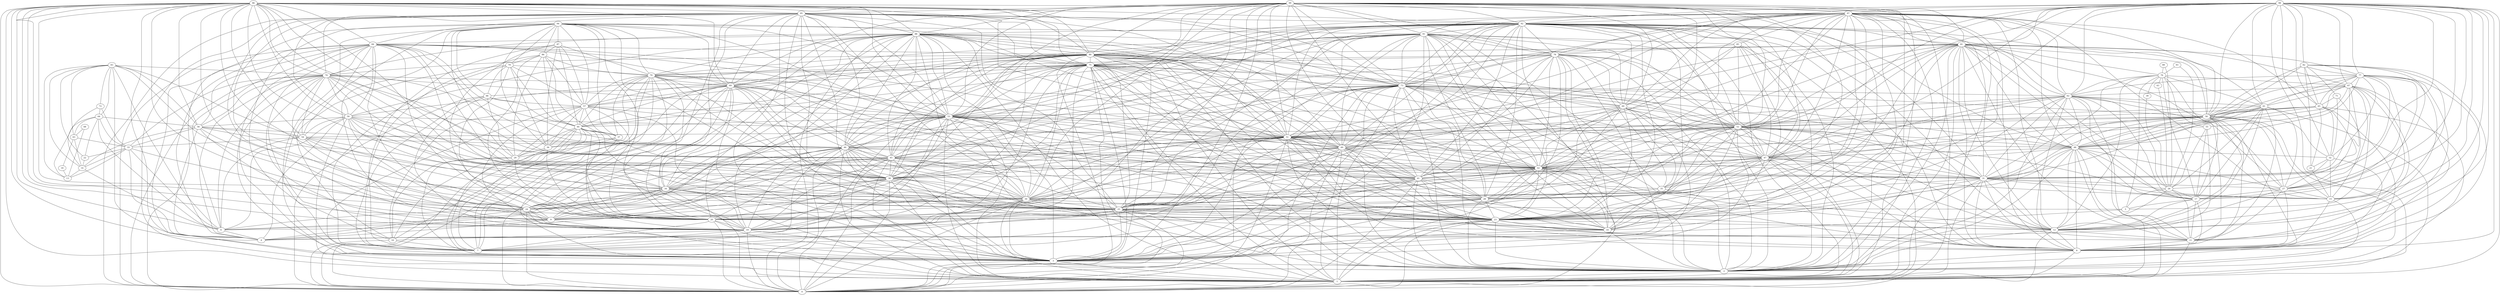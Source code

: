 digraph "sensornet-topology" {
label = "";
rankdir="BT";"0"->"1" [arrowhead = "both"] 
"0"->"3" [arrowhead = "both"] 
"0"->"16" [arrowhead = "both"] 
"0"->"19" [arrowhead = "both"] 
"0"->"20" [arrowhead = "both"] 
"0"->"23" [arrowhead = "both"] 
"0"->"24" [arrowhead = "both"] 
"0"->"25" [arrowhead = "both"] 
"0"->"30" [arrowhead = "both"] 
"0"->"34" [arrowhead = "both"] 
"0"->"38" [arrowhead = "both"] 
"0"->"41" [arrowhead = "both"] 
"0"->"42" [arrowhead = "both"] 
"0"->"44" [arrowhead = "both"] 
"0"->"45" [arrowhead = "both"] 
"0"->"46" [arrowhead = "both"] 
"0"->"49" [arrowhead = "both"] 
"0"->"51" [arrowhead = "both"] 
"0"->"53" [arrowhead = "both"] 
"0"->"66" [arrowhead = "both"] 
"0"->"69" [arrowhead = "both"] 
"0"->"70" [arrowhead = "both"] 
"0"->"73" [arrowhead = "both"] 
"0"->"74" [arrowhead = "both"] 
"0"->"75" [arrowhead = "both"] 
"0"->"80" [arrowhead = "both"] 
"0"->"84" [arrowhead = "both"] 
"0"->"88" [arrowhead = "both"] 
"0"->"91" [arrowhead = "both"] 
"0"->"92" [arrowhead = "both"] 
"0"->"94" [arrowhead = "both"] 
"0"->"95" [arrowhead = "both"] 
"0"->"96" [arrowhead = "both"] 
"0"->"99" [arrowhead = "both"] 
"1"->"2" [arrowhead = "both"] 
"1"->"3" [arrowhead = "both"] 
"1"->"8" [arrowhead = "both"] 
"1"->"9" [arrowhead = "both"] 
"1"->"11" [arrowhead = "both"] 
"1"->"12" [arrowhead = "both"] 
"1"->"23" [arrowhead = "both"] 
"1"->"25" [arrowhead = "both"] 
"1"->"30" [arrowhead = "both"] 
"1"->"31" [arrowhead = "both"] 
"1"->"34" [arrowhead = "both"] 
"1"->"38" [arrowhead = "both"] 
"1"->"42" [arrowhead = "both"] 
"1"->"45" [arrowhead = "both"] 
"1"->"46" [arrowhead = "both"] 
"1"->"47" [arrowhead = "both"] 
"1"->"48" [arrowhead = "both"] 
"1"->"49" [arrowhead = "both"] 
"1"->"52" [arrowhead = "both"] 
"1"->"53" [arrowhead = "both"] 
"1"->"58" [arrowhead = "both"] 
"1"->"59" [arrowhead = "both"] 
"1"->"61" [arrowhead = "both"] 
"1"->"62" [arrowhead = "both"] 
"1"->"73" [arrowhead = "both"] 
"1"->"75" [arrowhead = "both"] 
"1"->"80" [arrowhead = "both"] 
"1"->"81" [arrowhead = "both"] 
"1"->"84" [arrowhead = "both"] 
"1"->"88" [arrowhead = "both"] 
"1"->"92" [arrowhead = "both"] 
"1"->"95" [arrowhead = "both"] 
"1"->"96" [arrowhead = "both"] 
"1"->"97" [arrowhead = "both"] 
"1"->"98" [arrowhead = "both"] 
"1"->"99" [arrowhead = "both"] 
"2"->"3" [arrowhead = "both"] 
"2"->"8" [arrowhead = "both"] 
"2"->"10" [arrowhead = "both"] 
"2"->"12" [arrowhead = "both"] 
"2"->"15" [arrowhead = "both"] 
"2"->"23" [arrowhead = "both"] 
"2"->"25" [arrowhead = "both"] 
"2"->"28" [arrowhead = "both"] 
"2"->"30" [arrowhead = "both"] 
"2"->"31" [arrowhead = "both"] 
"2"->"35" [arrowhead = "both"] 
"2"->"41" [arrowhead = "both"] 
"2"->"42" [arrowhead = "both"] 
"2"->"47" [arrowhead = "both"] 
"2"->"48" [arrowhead = "both"] 
"2"->"49" [arrowhead = "both"] 
"2"->"51" [arrowhead = "both"] 
"2"->"53" [arrowhead = "both"] 
"2"->"58" [arrowhead = "both"] 
"2"->"60" [arrowhead = "both"] 
"2"->"62" [arrowhead = "both"] 
"2"->"65" [arrowhead = "both"] 
"2"->"73" [arrowhead = "both"] 
"2"->"75" [arrowhead = "both"] 
"2"->"78" [arrowhead = "both"] 
"2"->"80" [arrowhead = "both"] 
"2"->"81" [arrowhead = "both"] 
"2"->"85" [arrowhead = "both"] 
"2"->"91" [arrowhead = "both"] 
"2"->"92" [arrowhead = "both"] 
"2"->"97" [arrowhead = "both"] 
"2"->"98" [arrowhead = "both"] 
"2"->"99" [arrowhead = "both"] 
"3"->"7" [arrowhead = "both"] 
"3"->"10" [arrowhead = "both"] 
"3"->"19" [arrowhead = "both"] 
"3"->"20" [arrowhead = "both"] 
"3"->"23" [arrowhead = "both"] 
"3"->"24" [arrowhead = "both"] 
"3"->"25" [arrowhead = "both"] 
"3"->"28" [arrowhead = "both"] 
"3"->"30" [arrowhead = "both"] 
"3"->"34" [arrowhead = "both"] 
"3"->"38" [arrowhead = "both"] 
"3"->"41" [arrowhead = "both"] 
"3"->"42" [arrowhead = "both"] 
"3"->"44" [arrowhead = "both"] 
"3"->"45" [arrowhead = "both"] 
"3"->"46" [arrowhead = "both"] 
"3"->"49" [arrowhead = "both"] 
"3"->"51" [arrowhead = "both"] 
"3"->"52" [arrowhead = "both"] 
"3"->"57" [arrowhead = "both"] 
"3"->"60" [arrowhead = "both"] 
"3"->"69" [arrowhead = "both"] 
"3"->"70" [arrowhead = "both"] 
"3"->"73" [arrowhead = "both"] 
"3"->"74" [arrowhead = "both"] 
"3"->"75" [arrowhead = "both"] 
"3"->"78" [arrowhead = "both"] 
"3"->"80" [arrowhead = "both"] 
"3"->"84" [arrowhead = "both"] 
"3"->"88" [arrowhead = "both"] 
"3"->"91" [arrowhead = "both"] 
"3"->"92" [arrowhead = "both"] 
"3"->"94" [arrowhead = "both"] 
"3"->"95" [arrowhead = "both"] 
"3"->"96" [arrowhead = "both"] 
"3"->"99" [arrowhead = "both"] 
"4"->"5" [arrowhead = "both"] 
"4"->"6" [arrowhead = "both"] 
"4"->"9" [arrowhead = "both"] 
"4"->"24" [arrowhead = "both"] 
"4"->"33" [arrowhead = "both"] 
"4"->"34" [arrowhead = "both"] 
"4"->"46" [arrowhead = "both"] 
"4"->"55" [arrowhead = "both"] 
"4"->"56" [arrowhead = "both"] 
"4"->"59" [arrowhead = "both"] 
"4"->"74" [arrowhead = "both"] 
"4"->"83" [arrowhead = "both"] 
"4"->"84" [arrowhead = "both"] 
"4"->"96" [arrowhead = "both"] 
"5"->"17" [arrowhead = "both"] 
"5"->"26" [arrowhead = "both"] 
"5"->"54" [arrowhead = "both"] 
"5"->"67" [arrowhead = "both"] 
"5"->"76" [arrowhead = "both"] 
"6"->"9" [arrowhead = "both"] 
"6"->"14" [arrowhead = "both"] 
"6"->"24" [arrowhead = "both"] 
"6"->"33" [arrowhead = "both"] 
"6"->"34" [arrowhead = "both"] 
"6"->"46" [arrowhead = "both"] 
"6"->"54" [arrowhead = "both"] 
"6"->"59" [arrowhead = "both"] 
"6"->"64" [arrowhead = "both"] 
"6"->"74" [arrowhead = "both"] 
"6"->"83" [arrowhead = "both"] 
"6"->"84" [arrowhead = "both"] 
"6"->"96" [arrowhead = "both"] 
"7"->"16" [arrowhead = "both"] 
"7"->"19" [arrowhead = "both"] 
"7"->"20" [arrowhead = "both"] 
"7"->"25" [arrowhead = "both"] 
"7"->"29" [arrowhead = "both"] 
"7"->"36" [arrowhead = "both"] 
"7"->"37" [arrowhead = "both"] 
"7"->"41" [arrowhead = "both"] 
"7"->"44" [arrowhead = "both"] 
"7"->"53" [arrowhead = "both"] 
"7"->"66" [arrowhead = "both"] 
"7"->"69" [arrowhead = "both"] 
"7"->"70" [arrowhead = "both"] 
"7"->"75" [arrowhead = "both"] 
"7"->"79" [arrowhead = "both"] 
"7"->"86" [arrowhead = "both"] 
"7"->"87" [arrowhead = "both"] 
"7"->"91" [arrowhead = "both"] 
"7"->"94" [arrowhead = "both"] 
"8"->"11" [arrowhead = "both"] 
"8"->"12" [arrowhead = "both"] 
"8"->"15" [arrowhead = "both"] 
"8"->"17" [arrowhead = "both"] 
"8"->"23" [arrowhead = "both"] 
"8"->"27" [arrowhead = "both"] 
"8"->"31" [arrowhead = "both"] 
"8"->"32" [arrowhead = "both"] 
"8"->"42" [arrowhead = "both"] 
"8"->"47" [arrowhead = "both"] 
"8"->"48" [arrowhead = "both"] 
"8"->"51" [arrowhead = "both"] 
"8"->"52" [arrowhead = "both"] 
"8"->"61" [arrowhead = "both"] 
"8"->"62" [arrowhead = "both"] 
"8"->"65" [arrowhead = "both"] 
"8"->"67" [arrowhead = "both"] 
"8"->"73" [arrowhead = "both"] 
"8"->"77" [arrowhead = "both"] 
"8"->"81" [arrowhead = "both"] 
"8"->"82" [arrowhead = "both"] 
"8"->"92" [arrowhead = "both"] 
"8"->"97" [arrowhead = "both"] 
"8"->"98" [arrowhead = "both"] 
"9"->"24" [arrowhead = "both"] 
"9"->"30" [arrowhead = "both"] 
"9"->"34" [arrowhead = "both"] 
"9"->"38" [arrowhead = "both"] 
"9"->"45" [arrowhead = "both"] 
"9"->"46" [arrowhead = "both"] 
"9"->"51" [arrowhead = "both"] 
"9"->"54" [arrowhead = "both"] 
"9"->"56" [arrowhead = "both"] 
"9"->"74" [arrowhead = "both"] 
"9"->"80" [arrowhead = "both"] 
"9"->"84" [arrowhead = "both"] 
"9"->"88" [arrowhead = "both"] 
"9"->"95" [arrowhead = "both"] 
"9"->"96" [arrowhead = "both"] 
"10"->"23" [arrowhead = "both"] 
"10"->"25" [arrowhead = "both"] 
"10"->"28" [arrowhead = "both"] 
"10"->"35" [arrowhead = "both"] 
"10"->"41" [arrowhead = "both"] 
"10"->"42" [arrowhead = "both"] 
"10"->"47" [arrowhead = "both"] 
"10"->"49" [arrowhead = "both"] 
"10"->"52" [arrowhead = "both"] 
"10"->"53" [arrowhead = "both"] 
"10"->"73" [arrowhead = "both"] 
"10"->"75" [arrowhead = "both"] 
"10"->"78" [arrowhead = "both"] 
"10"->"85" [arrowhead = "both"] 
"10"->"91" [arrowhead = "both"] 
"10"->"92" [arrowhead = "both"] 
"10"->"97" [arrowhead = "both"] 
"10"->"99" [arrowhead = "both"] 
"11"->"12" [arrowhead = "both"] 
"11"->"17" [arrowhead = "both"] 
"11"->"26" [arrowhead = "both"] 
"11"->"27" [arrowhead = "both"] 
"11"->"31" [arrowhead = "both"] 
"11"->"48" [arrowhead = "both"] 
"11"->"51" [arrowhead = "both"] 
"11"->"58" [arrowhead = "both"] 
"11"->"62" [arrowhead = "both"] 
"11"->"67" [arrowhead = "both"] 
"11"->"76" [arrowhead = "both"] 
"11"->"77" [arrowhead = "both"] 
"11"->"81" [arrowhead = "both"] 
"11"->"98" [arrowhead = "both"] 
"12"->"17" [arrowhead = "both"] 
"12"->"23" [arrowhead = "both"] 
"12"->"26" [arrowhead = "both"] 
"12"->"27" [arrowhead = "both"] 
"12"->"31" [arrowhead = "both"] 
"12"->"42" [arrowhead = "both"] 
"12"->"47" [arrowhead = "both"] 
"12"->"48" [arrowhead = "both"] 
"12"->"51" [arrowhead = "both"] 
"12"->"52" [arrowhead = "both"] 
"12"->"58" [arrowhead = "both"] 
"12"->"61" [arrowhead = "both"] 
"12"->"67" [arrowhead = "both"] 
"12"->"73" [arrowhead = "both"] 
"12"->"76" [arrowhead = "both"] 
"12"->"77" [arrowhead = "both"] 
"12"->"81" [arrowhead = "both"] 
"12"->"92" [arrowhead = "both"] 
"12"->"97" [arrowhead = "both"] 
"12"->"98" [arrowhead = "both"] 
"13"->"14" [arrowhead = "both"] 
"13"->"18" [arrowhead = "both"] 
"13"->"33" [arrowhead = "both"] 
"13"->"64" [arrowhead = "both"] 
"13"->"68" [arrowhead = "both"] 
"13"->"83" [arrowhead = "both"] 
"14"->"22" [arrowhead = "both"] 
"14"->"33" [arrowhead = "both"] 
"14"->"56" [arrowhead = "both"] 
"14"->"63" [arrowhead = "both"] 
"14"->"72" [arrowhead = "both"] 
"14"->"83" [arrowhead = "both"] 
"15"->"21" [arrowhead = "both"] 
"15"->"27" [arrowhead = "both"] 
"15"->"32" [arrowhead = "both"] 
"15"->"47" [arrowhead = "both"] 
"15"->"48" [arrowhead = "both"] 
"15"->"52" [arrowhead = "both"] 
"15"->"58" [arrowhead = "both"] 
"15"->"71" [arrowhead = "both"] 
"15"->"77" [arrowhead = "both"] 
"15"->"82" [arrowhead = "both"] 
"15"->"97" [arrowhead = "both"] 
"15"->"98" [arrowhead = "both"] 
"16"->"19" [arrowhead = "both"] 
"16"->"29" [arrowhead = "both"] 
"16"->"44" [arrowhead = "both"] 
"16"->"57" [arrowhead = "both"] 
"16"->"69" [arrowhead = "both"] 
"16"->"79" [arrowhead = "both"] 
"16"->"94" [arrowhead = "both"] 
"17"->"26" [arrowhead = "both"] 
"17"->"27" [arrowhead = "both"] 
"17"->"31" [arrowhead = "both"] 
"17"->"48" [arrowhead = "both"] 
"17"->"55" [arrowhead = "both"] 
"17"->"58" [arrowhead = "both"] 
"17"->"61" [arrowhead = "both"] 
"17"->"62" [arrowhead = "both"] 
"17"->"76" [arrowhead = "both"] 
"17"->"77" [arrowhead = "both"] 
"17"->"81" [arrowhead = "both"] 
"17"->"98" [arrowhead = "both"] 
"18"->"63" [arrowhead = "both"] 
"19"->"20" [arrowhead = "both"] 
"19"->"24" [arrowhead = "both"] 
"19"->"25" [arrowhead = "both"] 
"19"->"30" [arrowhead = "both"] 
"19"->"34" [arrowhead = "both"] 
"19"->"38" [arrowhead = "both"] 
"19"->"44" [arrowhead = "both"] 
"19"->"45" [arrowhead = "both"] 
"19"->"46" [arrowhead = "both"] 
"19"->"49" [arrowhead = "both"] 
"19"->"53" [arrowhead = "both"] 
"19"->"57" [arrowhead = "both"] 
"19"->"66" [arrowhead = "both"] 
"19"->"70" [arrowhead = "both"] 
"19"->"74" [arrowhead = "both"] 
"19"->"75" [arrowhead = "both"] 
"19"->"80" [arrowhead = "both"] 
"19"->"84" [arrowhead = "both"] 
"19"->"88" [arrowhead = "both"] 
"19"->"94" [arrowhead = "both"] 
"19"->"95" [arrowhead = "both"] 
"19"->"96" [arrowhead = "both"] 
"19"->"99" [arrowhead = "both"] 
"20"->"25" [arrowhead = "both"] 
"20"->"28" [arrowhead = "both"] 
"20"->"29" [arrowhead = "both"] 
"20"->"36" [arrowhead = "both"] 
"20"->"37" [arrowhead = "both"] 
"20"->"38" [arrowhead = "both"] 
"20"->"41" [arrowhead = "both"] 
"20"->"44" [arrowhead = "both"] 
"20"->"53" [arrowhead = "both"] 
"20"->"57" [arrowhead = "both"] 
"20"->"69" [arrowhead = "both"] 
"20"->"75" [arrowhead = "both"] 
"20"->"78" [arrowhead = "both"] 
"20"->"79" [arrowhead = "both"] 
"20"->"86" [arrowhead = "both"] 
"20"->"87" [arrowhead = "both"] 
"20"->"88" [arrowhead = "both"] 
"20"->"91" [arrowhead = "both"] 
"20"->"94" [arrowhead = "both"] 
"21"->"32" [arrowhead = "both"] 
"21"->"65" [arrowhead = "both"] 
"21"->"82" [arrowhead = "both"] 
"22"->"33" [arrowhead = "both"] 
"22"->"64" [arrowhead = "both"] 
"22"->"83" [arrowhead = "both"] 
"23"->"25" [arrowhead = "both"] 
"23"->"28" [arrowhead = "both"] 
"23"->"30" [arrowhead = "both"] 
"23"->"31" [arrowhead = "both"] 
"23"->"38" [arrowhead = "both"] 
"23"->"41" [arrowhead = "both"] 
"23"->"42" [arrowhead = "both"] 
"23"->"45" [arrowhead = "both"] 
"23"->"46" [arrowhead = "both"] 
"23"->"47" [arrowhead = "both"] 
"23"->"48" [arrowhead = "both"] 
"23"->"49" [arrowhead = "both"] 
"23"->"51" [arrowhead = "both"] 
"23"->"52" [arrowhead = "both"] 
"23"->"53" [arrowhead = "both"] 
"23"->"58" [arrowhead = "both"] 
"23"->"60" [arrowhead = "both"] 
"23"->"62" [arrowhead = "both"] 
"23"->"75" [arrowhead = "both"] 
"23"->"78" [arrowhead = "both"] 
"23"->"80" [arrowhead = "both"] 
"23"->"81" [arrowhead = "both"] 
"23"->"88" [arrowhead = "both"] 
"23"->"91" [arrowhead = "both"] 
"23"->"92" [arrowhead = "both"] 
"23"->"95" [arrowhead = "both"] 
"23"->"96" [arrowhead = "both"] 
"23"->"97" [arrowhead = "both"] 
"23"->"98" [arrowhead = "both"] 
"23"->"99" [arrowhead = "both"] 
"24"->"30" [arrowhead = "both"] 
"24"->"33" [arrowhead = "both"] 
"24"->"34" [arrowhead = "both"] 
"24"->"38" [arrowhead = "both"] 
"24"->"45" [arrowhead = "both"] 
"24"->"46" [arrowhead = "both"] 
"24"->"53" [arrowhead = "both"] 
"24"->"54" [arrowhead = "both"] 
"24"->"56" [arrowhead = "both"] 
"24"->"59" [arrowhead = "both"] 
"24"->"69" [arrowhead = "both"] 
"24"->"80" [arrowhead = "both"] 
"24"->"83" [arrowhead = "both"] 
"24"->"84" [arrowhead = "both"] 
"24"->"88" [arrowhead = "both"] 
"24"->"95" [arrowhead = "both"] 
"24"->"96" [arrowhead = "both"] 
"25"->"28" [arrowhead = "both"] 
"25"->"30" [arrowhead = "both"] 
"25"->"38" [arrowhead = "both"] 
"25"->"41" [arrowhead = "both"] 
"25"->"42" [arrowhead = "both"] 
"25"->"44" [arrowhead = "both"] 
"25"->"45" [arrowhead = "both"] 
"25"->"46" [arrowhead = "both"] 
"25"->"49" [arrowhead = "both"] 
"25"->"51" [arrowhead = "both"] 
"25"->"52" [arrowhead = "both"] 
"25"->"53" [arrowhead = "both"] 
"25"->"57" [arrowhead = "both"] 
"25"->"60" [arrowhead = "both"] 
"25"->"69" [arrowhead = "both"] 
"25"->"70" [arrowhead = "both"] 
"25"->"73" [arrowhead = "both"] 
"25"->"78" [arrowhead = "both"] 
"25"->"80" [arrowhead = "both"] 
"25"->"88" [arrowhead = "both"] 
"25"->"91" [arrowhead = "both"] 
"25"->"92" [arrowhead = "both"] 
"25"->"94" [arrowhead = "both"] 
"25"->"95" [arrowhead = "both"] 
"25"->"96" [arrowhead = "both"] 
"25"->"99" [arrowhead = "both"] 
"26"->"31" [arrowhead = "both"] 
"26"->"39" [arrowhead = "both"] 
"26"->"43" [arrowhead = "both"] 
"26"->"55" [arrowhead = "both"] 
"26"->"61" [arrowhead = "both"] 
"26"->"62" [arrowhead = "both"] 
"26"->"67" [arrowhead = "both"] 
"26"->"81" [arrowhead = "both"] 
"26"->"89" [arrowhead = "both"] 
"26"->"93" [arrowhead = "both"] 
"27"->"31" [arrowhead = "both"] 
"27"->"32" [arrowhead = "both"] 
"27"->"48" [arrowhead = "both"] 
"27"->"58" [arrowhead = "both"] 
"27"->"61" [arrowhead = "both"] 
"27"->"62" [arrowhead = "both"] 
"27"->"65" [arrowhead = "both"] 
"27"->"67" [arrowhead = "both"] 
"27"->"81" [arrowhead = "both"] 
"27"->"82" [arrowhead = "both"] 
"27"->"98" [arrowhead = "both"] 
"28"->"35" [arrowhead = "both"] 
"28"->"41" [arrowhead = "both"] 
"28"->"42" [arrowhead = "both"] 
"28"->"47" [arrowhead = "both"] 
"28"->"49" [arrowhead = "both"] 
"28"->"52" [arrowhead = "both"] 
"28"->"53" [arrowhead = "both"] 
"28"->"60" [arrowhead = "both"] 
"28"->"70" [arrowhead = "both"] 
"28"->"73" [arrowhead = "both"] 
"28"->"75" [arrowhead = "both"] 
"28"->"85" [arrowhead = "both"] 
"28"->"91" [arrowhead = "both"] 
"28"->"92" [arrowhead = "both"] 
"28"->"97" [arrowhead = "both"] 
"28"->"99" [arrowhead = "both"] 
"29"->"36" [arrowhead = "both"] 
"29"->"44" [arrowhead = "both"] 
"29"->"57" [arrowhead = "both"] 
"29"->"66" [arrowhead = "both"] 
"29"->"70" [arrowhead = "both"] 
"29"->"86" [arrowhead = "both"] 
"29"->"94" [arrowhead = "both"] 
"30"->"31" [arrowhead = "both"] 
"30"->"34" [arrowhead = "both"] 
"30"->"38" [arrowhead = "both"] 
"30"->"42" [arrowhead = "both"] 
"30"->"45" [arrowhead = "both"] 
"30"->"46" [arrowhead = "both"] 
"30"->"47" [arrowhead = "both"] 
"30"->"49" [arrowhead = "both"] 
"30"->"51" [arrowhead = "both"] 
"30"->"52" [arrowhead = "both"] 
"30"->"53" [arrowhead = "both"] 
"30"->"59" [arrowhead = "both"] 
"30"->"69" [arrowhead = "both"] 
"30"->"73" [arrowhead = "both"] 
"30"->"74" [arrowhead = "both"] 
"30"->"75" [arrowhead = "both"] 
"30"->"81" [arrowhead = "both"] 
"30"->"84" [arrowhead = "both"] 
"30"->"88" [arrowhead = "both"] 
"30"->"92" [arrowhead = "both"] 
"30"->"95" [arrowhead = "both"] 
"30"->"96" [arrowhead = "both"] 
"30"->"97" [arrowhead = "both"] 
"30"->"99" [arrowhead = "both"] 
"31"->"42" [arrowhead = "both"] 
"31"->"46" [arrowhead = "both"] 
"31"->"47" [arrowhead = "both"] 
"31"->"48" [arrowhead = "both"] 
"31"->"51" [arrowhead = "both"] 
"31"->"52" [arrowhead = "both"] 
"31"->"58" [arrowhead = "both"] 
"31"->"61" [arrowhead = "both"] 
"31"->"62" [arrowhead = "both"] 
"31"->"67" [arrowhead = "both"] 
"31"->"73" [arrowhead = "both"] 
"31"->"76" [arrowhead = "both"] 
"31"->"77" [arrowhead = "both"] 
"31"->"80" [arrowhead = "both"] 
"31"->"92" [arrowhead = "both"] 
"31"->"96" [arrowhead = "both"] 
"31"->"97" [arrowhead = "both"] 
"31"->"98" [arrowhead = "both"] 
"32"->"48" [arrowhead = "both"] 
"32"->"58" [arrowhead = "both"] 
"32"->"65" [arrowhead = "both"] 
"32"->"71" [arrowhead = "both"] 
"32"->"77" [arrowhead = "both"] 
"32"->"98" [arrowhead = "both"] 
"33"->"54" [arrowhead = "both"] 
"33"->"56" [arrowhead = "both"] 
"33"->"63" [arrowhead = "both"] 
"33"->"64" [arrowhead = "both"] 
"33"->"72" [arrowhead = "both"] 
"33"->"74" [arrowhead = "both"] 
"34"->"38" [arrowhead = "both"] 
"34"->"45" [arrowhead = "both"] 
"34"->"46" [arrowhead = "both"] 
"34"->"51" [arrowhead = "both"] 
"34"->"53" [arrowhead = "both"] 
"34"->"54" [arrowhead = "both"] 
"34"->"56" [arrowhead = "both"] 
"34"->"59" [arrowhead = "both"] 
"34"->"69" [arrowhead = "both"] 
"34"->"74" [arrowhead = "both"] 
"34"->"80" [arrowhead = "both"] 
"34"->"88" [arrowhead = "both"] 
"34"->"95" [arrowhead = "both"] 
"34"->"96" [arrowhead = "both"] 
"35"->"41" [arrowhead = "both"] 
"35"->"47" [arrowhead = "both"] 
"35"->"52" [arrowhead = "both"] 
"35"->"60" [arrowhead = "both"] 
"35"->"78" [arrowhead = "both"] 
"35"->"91" [arrowhead = "both"] 
"35"->"97" [arrowhead = "both"] 
"36"->"37" [arrowhead = "both"] 
"36"->"44" [arrowhead = "both"] 
"36"->"57" [arrowhead = "both"] 
"36"->"70" [arrowhead = "both"] 
"36"->"79" [arrowhead = "both"] 
"36"->"87" [arrowhead = "both"] 
"36"->"94" [arrowhead = "both"] 
"37"->"44" [arrowhead = "both"] 
"37"->"57" [arrowhead = "both"] 
"37"->"70" [arrowhead = "both"] 
"37"->"86" [arrowhead = "both"] 
"37"->"94" [arrowhead = "both"] 
"38"->"42" [arrowhead = "both"] 
"38"->"45" [arrowhead = "both"] 
"38"->"46" [arrowhead = "both"] 
"38"->"49" [arrowhead = "both"] 
"38"->"51" [arrowhead = "both"] 
"38"->"53" [arrowhead = "both"] 
"38"->"59" [arrowhead = "both"] 
"38"->"69" [arrowhead = "both"] 
"38"->"70" [arrowhead = "both"] 
"38"->"73" [arrowhead = "both"] 
"38"->"74" [arrowhead = "both"] 
"38"->"75" [arrowhead = "both"] 
"38"->"80" [arrowhead = "both"] 
"38"->"84" [arrowhead = "both"] 
"38"->"92" [arrowhead = "both"] 
"38"->"95" [arrowhead = "both"] 
"38"->"96" [arrowhead = "both"] 
"38"->"99" [arrowhead = "both"] 
"39"->"76" [arrowhead = "both"] 
"41"->"42" [arrowhead = "both"] 
"41"->"44" [arrowhead = "both"] 
"41"->"47" [arrowhead = "both"] 
"41"->"49" [arrowhead = "both"] 
"41"->"52" [arrowhead = "both"] 
"41"->"53" [arrowhead = "both"] 
"41"->"57" [arrowhead = "both"] 
"41"->"60" [arrowhead = "both"] 
"41"->"70" [arrowhead = "both"] 
"41"->"73" [arrowhead = "both"] 
"41"->"75" [arrowhead = "both"] 
"41"->"78" [arrowhead = "both"] 
"41"->"85" [arrowhead = "both"] 
"41"->"92" [arrowhead = "both"] 
"41"->"94" [arrowhead = "both"] 
"41"->"97" [arrowhead = "both"] 
"41"->"99" [arrowhead = "both"] 
"42"->"45" [arrowhead = "both"] 
"42"->"46" [arrowhead = "both"] 
"42"->"47" [arrowhead = "both"] 
"42"->"48" [arrowhead = "both"] 
"42"->"49" [arrowhead = "both"] 
"42"->"51" [arrowhead = "both"] 
"42"->"52" [arrowhead = "both"] 
"42"->"53" [arrowhead = "both"] 
"42"->"58" [arrowhead = "both"] 
"42"->"60" [arrowhead = "both"] 
"42"->"62" [arrowhead = "both"] 
"42"->"73" [arrowhead = "both"] 
"42"->"75" [arrowhead = "both"] 
"42"->"78" [arrowhead = "both"] 
"42"->"80" [arrowhead = "both"] 
"42"->"81" [arrowhead = "both"] 
"42"->"88" [arrowhead = "both"] 
"42"->"91" [arrowhead = "both"] 
"42"->"95" [arrowhead = "both"] 
"42"->"96" [arrowhead = "both"] 
"42"->"97" [arrowhead = "both"] 
"42"->"98" [arrowhead = "both"] 
"42"->"99" [arrowhead = "both"] 
"43"->"76" [arrowhead = "both"] 
"44"->"53" [arrowhead = "both"] 
"44"->"57" [arrowhead = "both"] 
"44"->"66" [arrowhead = "both"] 
"44"->"69" [arrowhead = "both"] 
"44"->"70" [arrowhead = "both"] 
"44"->"75" [arrowhead = "both"] 
"44"->"79" [arrowhead = "both"] 
"44"->"86" [arrowhead = "both"] 
"44"->"87" [arrowhead = "both"] 
"44"->"91" [arrowhead = "both"] 
"45"->"46" [arrowhead = "both"] 
"45"->"49" [arrowhead = "both"] 
"45"->"51" [arrowhead = "both"] 
"45"->"53" [arrowhead = "both"] 
"45"->"59" [arrowhead = "both"] 
"45"->"69" [arrowhead = "both"] 
"45"->"73" [arrowhead = "both"] 
"45"->"74" [arrowhead = "both"] 
"45"->"75" [arrowhead = "both"] 
"45"->"80" [arrowhead = "both"] 
"45"->"84" [arrowhead = "both"] 
"45"->"88" [arrowhead = "both"] 
"45"->"92" [arrowhead = "both"] 
"45"->"96" [arrowhead = "both"] 
"45"->"99" [arrowhead = "both"] 
"46"->"51" [arrowhead = "both"] 
"46"->"53" [arrowhead = "both"] 
"46"->"54" [arrowhead = "both"] 
"46"->"56" [arrowhead = "both"] 
"46"->"59" [arrowhead = "both"] 
"46"->"69" [arrowhead = "both"] 
"46"->"73" [arrowhead = "both"] 
"46"->"74" [arrowhead = "both"] 
"46"->"75" [arrowhead = "both"] 
"46"->"80" [arrowhead = "both"] 
"46"->"81" [arrowhead = "both"] 
"46"->"84" [arrowhead = "both"] 
"46"->"88" [arrowhead = "both"] 
"46"->"92" [arrowhead = "both"] 
"46"->"95" [arrowhead = "both"] 
"47"->"48" [arrowhead = "both"] 
"47"->"49" [arrowhead = "both"] 
"47"->"51" [arrowhead = "both"] 
"47"->"52" [arrowhead = "both"] 
"47"->"58" [arrowhead = "both"] 
"47"->"60" [arrowhead = "both"] 
"47"->"62" [arrowhead = "both"] 
"47"->"65" [arrowhead = "both"] 
"47"->"73" [arrowhead = "both"] 
"47"->"78" [arrowhead = "both"] 
"47"->"80" [arrowhead = "both"] 
"47"->"81" [arrowhead = "both"] 
"47"->"85" [arrowhead = "both"] 
"47"->"91" [arrowhead = "both"] 
"47"->"92" [arrowhead = "both"] 
"47"->"98" [arrowhead = "both"] 
"47"->"99" [arrowhead = "both"] 
"48"->"51" [arrowhead = "both"] 
"48"->"52" [arrowhead = "both"] 
"48"->"58" [arrowhead = "both"] 
"48"->"61" [arrowhead = "both"] 
"48"->"62" [arrowhead = "both"] 
"48"->"65" [arrowhead = "both"] 
"48"->"67" [arrowhead = "both"] 
"48"->"73" [arrowhead = "both"] 
"48"->"77" [arrowhead = "both"] 
"48"->"81" [arrowhead = "both"] 
"48"->"82" [arrowhead = "both"] 
"48"->"92" [arrowhead = "both"] 
"48"->"97" [arrowhead = "both"] 
"49"->"51" [arrowhead = "both"] 
"49"->"52" [arrowhead = "both"] 
"49"->"53" [arrowhead = "both"] 
"49"->"60" [arrowhead = "both"] 
"49"->"69" [arrowhead = "both"] 
"49"->"73" [arrowhead = "both"] 
"49"->"75" [arrowhead = "both"] 
"49"->"78" [arrowhead = "both"] 
"49"->"80" [arrowhead = "both"] 
"49"->"88" [arrowhead = "both"] 
"49"->"91" [arrowhead = "both"] 
"49"->"92" [arrowhead = "both"] 
"49"->"95" [arrowhead = "both"] 
"49"->"97" [arrowhead = "both"] 
"51"->"52" [arrowhead = "both"] 
"51"->"53" [arrowhead = "both"] 
"51"->"58" [arrowhead = "both"] 
"51"->"59" [arrowhead = "both"] 
"51"->"61" [arrowhead = "both"] 
"51"->"62" [arrowhead = "both"] 
"51"->"73" [arrowhead = "both"] 
"51"->"75" [arrowhead = "both"] 
"51"->"80" [arrowhead = "both"] 
"51"->"81" [arrowhead = "both"] 
"51"->"84" [arrowhead = "both"] 
"51"->"88" [arrowhead = "both"] 
"51"->"92" [arrowhead = "both"] 
"51"->"95" [arrowhead = "both"] 
"51"->"96" [arrowhead = "both"] 
"51"->"97" [arrowhead = "both"] 
"51"->"98" [arrowhead = "both"] 
"51"->"99" [arrowhead = "both"] 
"52"->"53" [arrowhead = "both"] 
"52"->"58" [arrowhead = "both"] 
"52"->"60" [arrowhead = "both"] 
"52"->"62" [arrowhead = "both"] 
"52"->"65" [arrowhead = "both"] 
"52"->"73" [arrowhead = "both"] 
"52"->"75" [arrowhead = "both"] 
"52"->"78" [arrowhead = "both"] 
"52"->"80" [arrowhead = "both"] 
"52"->"81" [arrowhead = "both"] 
"52"->"85" [arrowhead = "both"] 
"52"->"91" [arrowhead = "both"] 
"52"->"92" [arrowhead = "both"] 
"52"->"97" [arrowhead = "both"] 
"52"->"98" [arrowhead = "both"] 
"52"->"99" [arrowhead = "both"] 
"53"->"57" [arrowhead = "both"] 
"53"->"60" [arrowhead = "both"] 
"53"->"69" [arrowhead = "both"] 
"53"->"70" [arrowhead = "both"] 
"53"->"73" [arrowhead = "both"] 
"53"->"74" [arrowhead = "both"] 
"53"->"75" [arrowhead = "both"] 
"53"->"78" [arrowhead = "both"] 
"53"->"80" [arrowhead = "both"] 
"53"->"84" [arrowhead = "both"] 
"53"->"88" [arrowhead = "both"] 
"53"->"91" [arrowhead = "both"] 
"53"->"92" [arrowhead = "both"] 
"53"->"94" [arrowhead = "both"] 
"53"->"95" [arrowhead = "both"] 
"53"->"96" [arrowhead = "both"] 
"53"->"99" [arrowhead = "both"] 
"54"->"55" [arrowhead = "both"] 
"54"->"56" [arrowhead = "both"] 
"54"->"59" [arrowhead = "both"] 
"54"->"74" [arrowhead = "both"] 
"54"->"83" [arrowhead = "both"] 
"54"->"84" [arrowhead = "both"] 
"54"->"96" [arrowhead = "both"] 
"55"->"67" [arrowhead = "both"] 
"55"->"76" [arrowhead = "both"] 
"56"->"59" [arrowhead = "both"] 
"56"->"64" [arrowhead = "both"] 
"56"->"74" [arrowhead = "both"] 
"56"->"83" [arrowhead = "both"] 
"56"->"84" [arrowhead = "both"] 
"56"->"96" [arrowhead = "both"] 
"57"->"66" [arrowhead = "both"] 
"57"->"69" [arrowhead = "both"] 
"57"->"70" [arrowhead = "both"] 
"57"->"75" [arrowhead = "both"] 
"57"->"79" [arrowhead = "both"] 
"57"->"86" [arrowhead = "both"] 
"57"->"87" [arrowhead = "both"] 
"57"->"91" [arrowhead = "both"] 
"57"->"94" [arrowhead = "both"] 
"58"->"61" [arrowhead = "both"] 
"58"->"62" [arrowhead = "both"] 
"58"->"65" [arrowhead = "both"] 
"58"->"67" [arrowhead = "both"] 
"58"->"73" [arrowhead = "both"] 
"58"->"77" [arrowhead = "both"] 
"58"->"81" [arrowhead = "both"] 
"58"->"82" [arrowhead = "both"] 
"58"->"92" [arrowhead = "both"] 
"58"->"97" [arrowhead = "both"] 
"58"->"98" [arrowhead = "both"] 
"59"->"74" [arrowhead = "both"] 
"59"->"80" [arrowhead = "both"] 
"59"->"84" [arrowhead = "both"] 
"59"->"88" [arrowhead = "both"] 
"59"->"95" [arrowhead = "both"] 
"59"->"96" [arrowhead = "both"] 
"60"->"73" [arrowhead = "both"] 
"60"->"75" [arrowhead = "both"] 
"60"->"78" [arrowhead = "both"] 
"60"->"85" [arrowhead = "both"] 
"60"->"91" [arrowhead = "both"] 
"60"->"92" [arrowhead = "both"] 
"60"->"97" [arrowhead = "both"] 
"60"->"99" [arrowhead = "both"] 
"61"->"62" [arrowhead = "both"] 
"61"->"67" [arrowhead = "both"] 
"61"->"76" [arrowhead = "both"] 
"61"->"77" [arrowhead = "both"] 
"61"->"81" [arrowhead = "both"] 
"61"->"98" [arrowhead = "both"] 
"62"->"67" [arrowhead = "both"] 
"62"->"73" [arrowhead = "both"] 
"62"->"76" [arrowhead = "both"] 
"62"->"77" [arrowhead = "both"] 
"62"->"81" [arrowhead = "both"] 
"62"->"92" [arrowhead = "both"] 
"62"->"97" [arrowhead = "both"] 
"62"->"98" [arrowhead = "both"] 
"63"->"64" [arrowhead = "both"] 
"63"->"68" [arrowhead = "both"] 
"63"->"83" [arrowhead = "both"] 
"64"->"72" [arrowhead = "both"] 
"64"->"83" [arrowhead = "both"] 
"65"->"71" [arrowhead = "both"] 
"65"->"77" [arrowhead = "both"] 
"65"->"82" [arrowhead = "both"] 
"65"->"97" [arrowhead = "both"] 
"65"->"98" [arrowhead = "both"] 
"66"->"69" [arrowhead = "both"] 
"66"->"79" [arrowhead = "both"] 
"66"->"94" [arrowhead = "both"] 
"67"->"76" [arrowhead = "both"] 
"67"->"77" [arrowhead = "both"] 
"67"->"81" [arrowhead = "both"] 
"67"->"98" [arrowhead = "both"] 
"69"->"70" [arrowhead = "both"] 
"69"->"74" [arrowhead = "both"] 
"69"->"75" [arrowhead = "both"] 
"69"->"80" [arrowhead = "both"] 
"69"->"84" [arrowhead = "both"] 
"69"->"88" [arrowhead = "both"] 
"69"->"94" [arrowhead = "both"] 
"69"->"95" [arrowhead = "both"] 
"69"->"96" [arrowhead = "both"] 
"69"->"99" [arrowhead = "both"] 
"70"->"75" [arrowhead = "both"] 
"70"->"78" [arrowhead = "both"] 
"70"->"79" [arrowhead = "both"] 
"70"->"86" [arrowhead = "both"] 
"70"->"87" [arrowhead = "both"] 
"70"->"88" [arrowhead = "both"] 
"70"->"91" [arrowhead = "both"] 
"70"->"94" [arrowhead = "both"] 
"71"->"82" [arrowhead = "both"] 
"72"->"83" [arrowhead = "both"] 
"73"->"75" [arrowhead = "both"] 
"73"->"78" [arrowhead = "both"] 
"73"->"80" [arrowhead = "both"] 
"73"->"81" [arrowhead = "both"] 
"73"->"88" [arrowhead = "both"] 
"73"->"91" [arrowhead = "both"] 
"73"->"92" [arrowhead = "both"] 
"73"->"95" [arrowhead = "both"] 
"73"->"96" [arrowhead = "both"] 
"73"->"97" [arrowhead = "both"] 
"73"->"98" [arrowhead = "both"] 
"73"->"99" [arrowhead = "both"] 
"74"->"80" [arrowhead = "both"] 
"74"->"83" [arrowhead = "both"] 
"74"->"84" [arrowhead = "both"] 
"74"->"88" [arrowhead = "both"] 
"74"->"95" [arrowhead = "both"] 
"74"->"96" [arrowhead = "both"] 
"75"->"78" [arrowhead = "both"] 
"75"->"80" [arrowhead = "both"] 
"75"->"88" [arrowhead = "both"] 
"75"->"91" [arrowhead = "both"] 
"75"->"92" [arrowhead = "both"] 
"75"->"94" [arrowhead = "both"] 
"75"->"95" [arrowhead = "both"] 
"75"->"96" [arrowhead = "both"] 
"75"->"99" [arrowhead = "both"] 
"76"->"81" [arrowhead = "both"] 
"76"->"89" [arrowhead = "both"] 
"76"->"93" [arrowhead = "both"] 
"77"->"81" [arrowhead = "both"] 
"77"->"82" [arrowhead = "both"] 
"77"->"98" [arrowhead = "both"] 
"78"->"85" [arrowhead = "both"] 
"78"->"91" [arrowhead = "both"] 
"78"->"92" [arrowhead = "both"] 
"78"->"97" [arrowhead = "both"] 
"78"->"99" [arrowhead = "both"] 
"79"->"86" [arrowhead = "both"] 
"79"->"94" [arrowhead = "both"] 
"80"->"81" [arrowhead = "both"] 
"80"->"84" [arrowhead = "both"] 
"80"->"88" [arrowhead = "both"] 
"80"->"92" [arrowhead = "both"] 
"80"->"95" [arrowhead = "both"] 
"80"->"96" [arrowhead = "both"] 
"80"->"97" [arrowhead = "both"] 
"80"->"99" [arrowhead = "both"] 
"81"->"92" [arrowhead = "both"] 
"81"->"96" [arrowhead = "both"] 
"81"->"97" [arrowhead = "both"] 
"81"->"98" [arrowhead = "both"] 
"82"->"98" [arrowhead = "both"] 
"84"->"88" [arrowhead = "both"] 
"84"->"95" [arrowhead = "both"] 
"84"->"96" [arrowhead = "both"] 
"85"->"91" [arrowhead = "both"] 
"85"->"97" [arrowhead = "both"] 
"86"->"87" [arrowhead = "both"] 
"86"->"94" [arrowhead = "both"] 
"87"->"94" [arrowhead = "both"] 
"88"->"92" [arrowhead = "both"] 
"88"->"95" [arrowhead = "both"] 
"88"->"96" [arrowhead = "both"] 
"88"->"99" [arrowhead = "both"] 
"91"->"92" [arrowhead = "both"] 
"91"->"94" [arrowhead = "both"] 
"91"->"97" [arrowhead = "both"] 
"91"->"99" [arrowhead = "both"] 
"92"->"95" [arrowhead = "both"] 
"92"->"96" [arrowhead = "both"] 
"92"->"97" [arrowhead = "both"] 
"92"->"98" [arrowhead = "both"] 
"92"->"99" [arrowhead = "both"] 
"95"->"96" [arrowhead = "both"] 
"95"->"99" [arrowhead = "both"] 
"97"->"98" [arrowhead = "both"] 
"97"->"99" [arrowhead = "both"] 
}